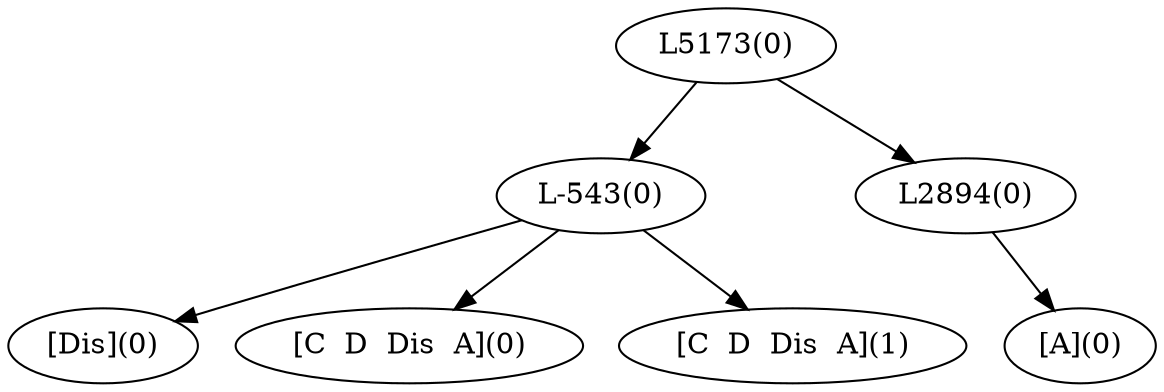 digraph sample{
"L-543(0)"->"[Dis](0)"
"L-543(0)"->"[C  D  Dis  A](0)"
"L-543(0)"->"[C  D  Dis  A](1)"
"L2894(0)"->"[A](0)"
"L5173(0)"->"L-543(0)"
"L5173(0)"->"L2894(0)"
{rank = min; "L5173(0)"}
{rank = same; "L-543(0)"; "L2894(0)";}
{rank = max; "[A](0)"; "[C  D  Dis  A](0)"; "[C  D  Dis  A](1)"; "[Dis](0)";}
}